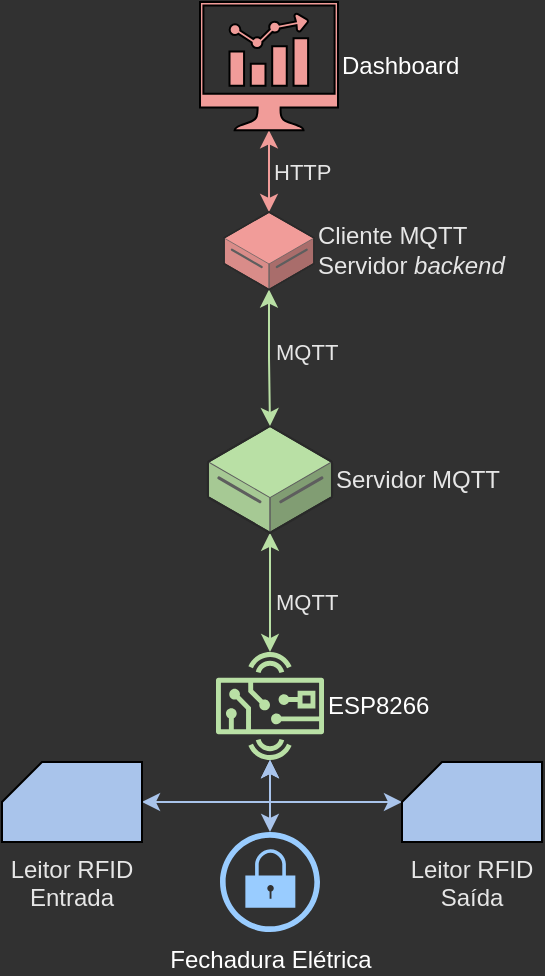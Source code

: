 <mxfile version="13.10.2" type="device"><diagram id="C5RBs43oDa-KdzZeNtuy" name="Page-1"><mxGraphModel dx="946" dy="664" grid="0" gridSize="10" guides="1" tooltips="1" connect="1" arrows="1" fold="1" page="1" pageScale="1" pageWidth="827" pageHeight="1169" background="#313131" math="0" shadow="0"><root><mxCell id="WIyWlLk6GJQsqaUBKTNV-0"/><mxCell id="WIyWlLk6GJQsqaUBKTNV-1" parent="WIyWlLk6GJQsqaUBKTNV-0"/><mxCell id="9xjLAp17t8ObSNOvXLK4-2" style="edgeStyle=orthogonalEdgeStyle;rounded=0;orthogonalLoop=1;jettySize=auto;html=1;exitX=0.5;exitY=0;exitDx=0;exitDy=0;exitPerimeter=0;startArrow=classic;startFill=1;labelBackgroundColor=none;fontColor=#E6E6E6;strokeColor=#A9C4EB;" parent="WIyWlLk6GJQsqaUBKTNV-1" source="9xjLAp17t8ObSNOvXLK4-0" target="9xjLAp17t8ObSNOvXLK4-1" edge="1"><mxGeometry relative="1" as="geometry"/></mxCell><mxCell id="9xjLAp17t8ObSNOvXLK4-0" value="Fechadura Elétrica" style="points=[[0.5,0,0],[1,0.5,0],[0.5,1,0],[0,0.5,0],[0.145,0.145,0],[0.856,0.145,0],[0.855,0.856,0],[0.145,0.855,0]];verticalLabelPosition=bottom;html=1;verticalAlign=top;aspect=fixed;align=center;pointerEvents=1;shape=mxgraph.cisco19.lock;labelBackgroundColor=none;fontColor=#FFFFFF;fillColor=#99CCFF;" parent="WIyWlLk6GJQsqaUBKTNV-1" vertex="1"><mxGeometry x="389" y="550" width="50" height="50" as="geometry"/></mxCell><mxCell id="9xjLAp17t8ObSNOvXLK4-6" style="edgeStyle=orthogonalEdgeStyle;rounded=0;orthogonalLoop=1;jettySize=auto;html=1;startArrow=classic;startFill=1;labelBackgroundColor=none;fontColor=#E6E6E6;strokeColor=#B9E0A5;" parent="WIyWlLk6GJQsqaUBKTNV-1" source="9xjLAp17t8ObSNOvXLK4-1" target="9xjLAp17t8ObSNOvXLK4-3" edge="1"><mxGeometry relative="1" as="geometry"/></mxCell><mxCell id="9xjLAp17t8ObSNOvXLK4-8" value="MQTT" style="edgeLabel;html=1;align=left;verticalAlign=middle;resizable=0;points=[];labelBackgroundColor=none;fontColor=#E6E6E6;spacingTop=25;labelPosition=right;verticalLabelPosition=middle;" parent="9xjLAp17t8ObSNOvXLK4-6" vertex="1" connectable="0"><mxGeometry x="0.271" y="-1" relative="1" as="geometry"><mxPoint as="offset"/></mxGeometry></mxCell><mxCell id="9xjLAp17t8ObSNOvXLK4-1" value="ESP8266" style="outlineConnect=0;dashed=0;verticalLabelPosition=middle;verticalAlign=middle;align=left;html=1;fontSize=12;fontStyle=0;aspect=fixed;pointerEvents=1;shape=mxgraph.aws4.hardware_board;labelPosition=right;labelBackgroundColor=none;fontColor=#FFFFFF;fillColor=#B9E0A5;" parent="WIyWlLk6GJQsqaUBKTNV-1" vertex="1"><mxGeometry x="387" y="460" width="54" height="54" as="geometry"/></mxCell><mxCell id="9xjLAp17t8ObSNOvXLK4-3" value="Servidor MQTT" style="verticalLabelPosition=middle;html=1;verticalAlign=middle;strokeWidth=1;align=left;outlineConnect=0;dashed=0;outlineConnect=0;shape=mxgraph.aws3d.dataServer;strokeColor=#5E5E5E;aspect=fixed;labelPosition=right;labelBackgroundColor=none;fontColor=#E6E6E6;fillColor=#B9E0A5;" parent="WIyWlLk6GJQsqaUBKTNV-1" vertex="1"><mxGeometry x="383" y="347" width="62" height="53.43" as="geometry"/></mxCell><mxCell id="DLBcAlbYKiEPArPZaegM-2" value="HTTP" style="edgeStyle=orthogonalEdgeStyle;rounded=0;orthogonalLoop=1;jettySize=auto;html=1;startArrow=classic;startFill=1;labelBackgroundColor=none;fontColor=#E6E6E6;labelPosition=right;verticalLabelPosition=middle;align=left;verticalAlign=middle;strokeColor=#F19C99;" parent="WIyWlLk6GJQsqaUBKTNV-1" source="9xjLAp17t8ObSNOvXLK4-4" target="DLBcAlbYKiEPArPZaegM-0" edge="1"><mxGeometry relative="1" as="geometry"/></mxCell><mxCell id="9xjLAp17t8ObSNOvXLK4-4" value="Dashboard" style="pointerEvents=1;shadow=0;dashed=0;html=1;aspect=fixed;labelPosition=right;verticalLabelPosition=middle;verticalAlign=middle;align=left;outlineConnect=0;shape=mxgraph.vvd.nsx_dashboard;labelBackgroundColor=none;fontColor=#FFFFFF;fillColor=#F19C99;" parent="WIyWlLk6GJQsqaUBKTNV-1" vertex="1"><mxGeometry x="379" y="135" width="69" height="64.17" as="geometry"/></mxCell><mxCell id="9xjLAp17t8ObSNOvXLK4-14" style="edgeStyle=orthogonalEdgeStyle;rounded=0;orthogonalLoop=1;jettySize=auto;html=1;startArrow=classic;startFill=1;labelBackgroundColor=none;fontColor=#E6E6E6;strokeColor=#A9C4EB;" parent="WIyWlLk6GJQsqaUBKTNV-1" source="9xjLAp17t8ObSNOvXLK4-11" target="9xjLAp17t8ObSNOvXLK4-1" edge="1"><mxGeometry relative="1" as="geometry"/></mxCell><mxCell id="9xjLAp17t8ObSNOvXLK4-11" value="Leitor RFID&lt;br&gt;Entrada" style="verticalLabelPosition=bottom;verticalAlign=top;html=1;shape=card;whiteSpace=wrap;size=20;arcSize=12;labelBackgroundColor=none;fontColor=#E6E6E6;fillColor=#A9C4EB;" parent="WIyWlLk6GJQsqaUBKTNV-1" vertex="1"><mxGeometry x="280" y="515" width="70" height="40" as="geometry"/></mxCell><mxCell id="9xjLAp17t8ObSNOvXLK4-15" style="edgeStyle=orthogonalEdgeStyle;rounded=0;orthogonalLoop=1;jettySize=auto;html=1;startArrow=classic;startFill=1;labelBackgroundColor=none;fontColor=#E6E6E6;strokeColor=#A9C4EB;" parent="WIyWlLk6GJQsqaUBKTNV-1" source="9xjLAp17t8ObSNOvXLK4-13" target="9xjLAp17t8ObSNOvXLK4-1" edge="1"><mxGeometry relative="1" as="geometry"/></mxCell><mxCell id="9xjLAp17t8ObSNOvXLK4-13" value="Leitor RFID&lt;br&gt;Saída" style="verticalLabelPosition=bottom;verticalAlign=top;html=1;shape=card;whiteSpace=wrap;size=20;arcSize=12;labelBackgroundColor=none;fontColor=#E6E6E6;fillColor=#A9C4EB;" parent="WIyWlLk6GJQsqaUBKTNV-1" vertex="1"><mxGeometry x="480" y="515" width="70" height="40" as="geometry"/></mxCell><mxCell id="DLBcAlbYKiEPArPZaegM-1" style="edgeStyle=orthogonalEdgeStyle;rounded=0;orthogonalLoop=1;jettySize=auto;html=1;startArrow=classic;startFill=1;labelBackgroundColor=none;fontColor=#E6E6E6;strokeColor=#B9E0A5;" parent="WIyWlLk6GJQsqaUBKTNV-1" source="DLBcAlbYKiEPArPZaegM-0" target="9xjLAp17t8ObSNOvXLK4-3" edge="1"><mxGeometry relative="1" as="geometry"/></mxCell><mxCell id="DLBcAlbYKiEPArPZaegM-3" value="MQTT" style="edgeLabel;html=1;align=left;verticalAlign=middle;resizable=0;points=[];labelBackgroundColor=none;fontColor=#E6E6E6;spacingBottom=10;labelPosition=right;verticalLabelPosition=middle;" parent="DLBcAlbYKiEPArPZaegM-1" vertex="1" connectable="0"><mxGeometry x="0.042" y="1" relative="1" as="geometry"><mxPoint as="offset"/></mxGeometry></mxCell><mxCell id="DLBcAlbYKiEPArPZaegM-0" value="Cliente MQTT&lt;br&gt;Servidor &lt;i&gt;backend&lt;/i&gt;" style="verticalLabelPosition=middle;html=1;verticalAlign=middle;strokeWidth=1;align=left;outlineConnect=0;dashed=0;outlineConnect=0;shape=mxgraph.aws3d.dataServer;strokeColor=#5E5E5E;aspect=fixed;labelPosition=right;labelBackgroundColor=none;fontColor=#E6E6E6;fillColor=#F19C99;" parent="WIyWlLk6GJQsqaUBKTNV-1" vertex="1"><mxGeometry x="391" y="240" width="45" height="38.78" as="geometry"/></mxCell></root></mxGraphModel></diagram></mxfile>